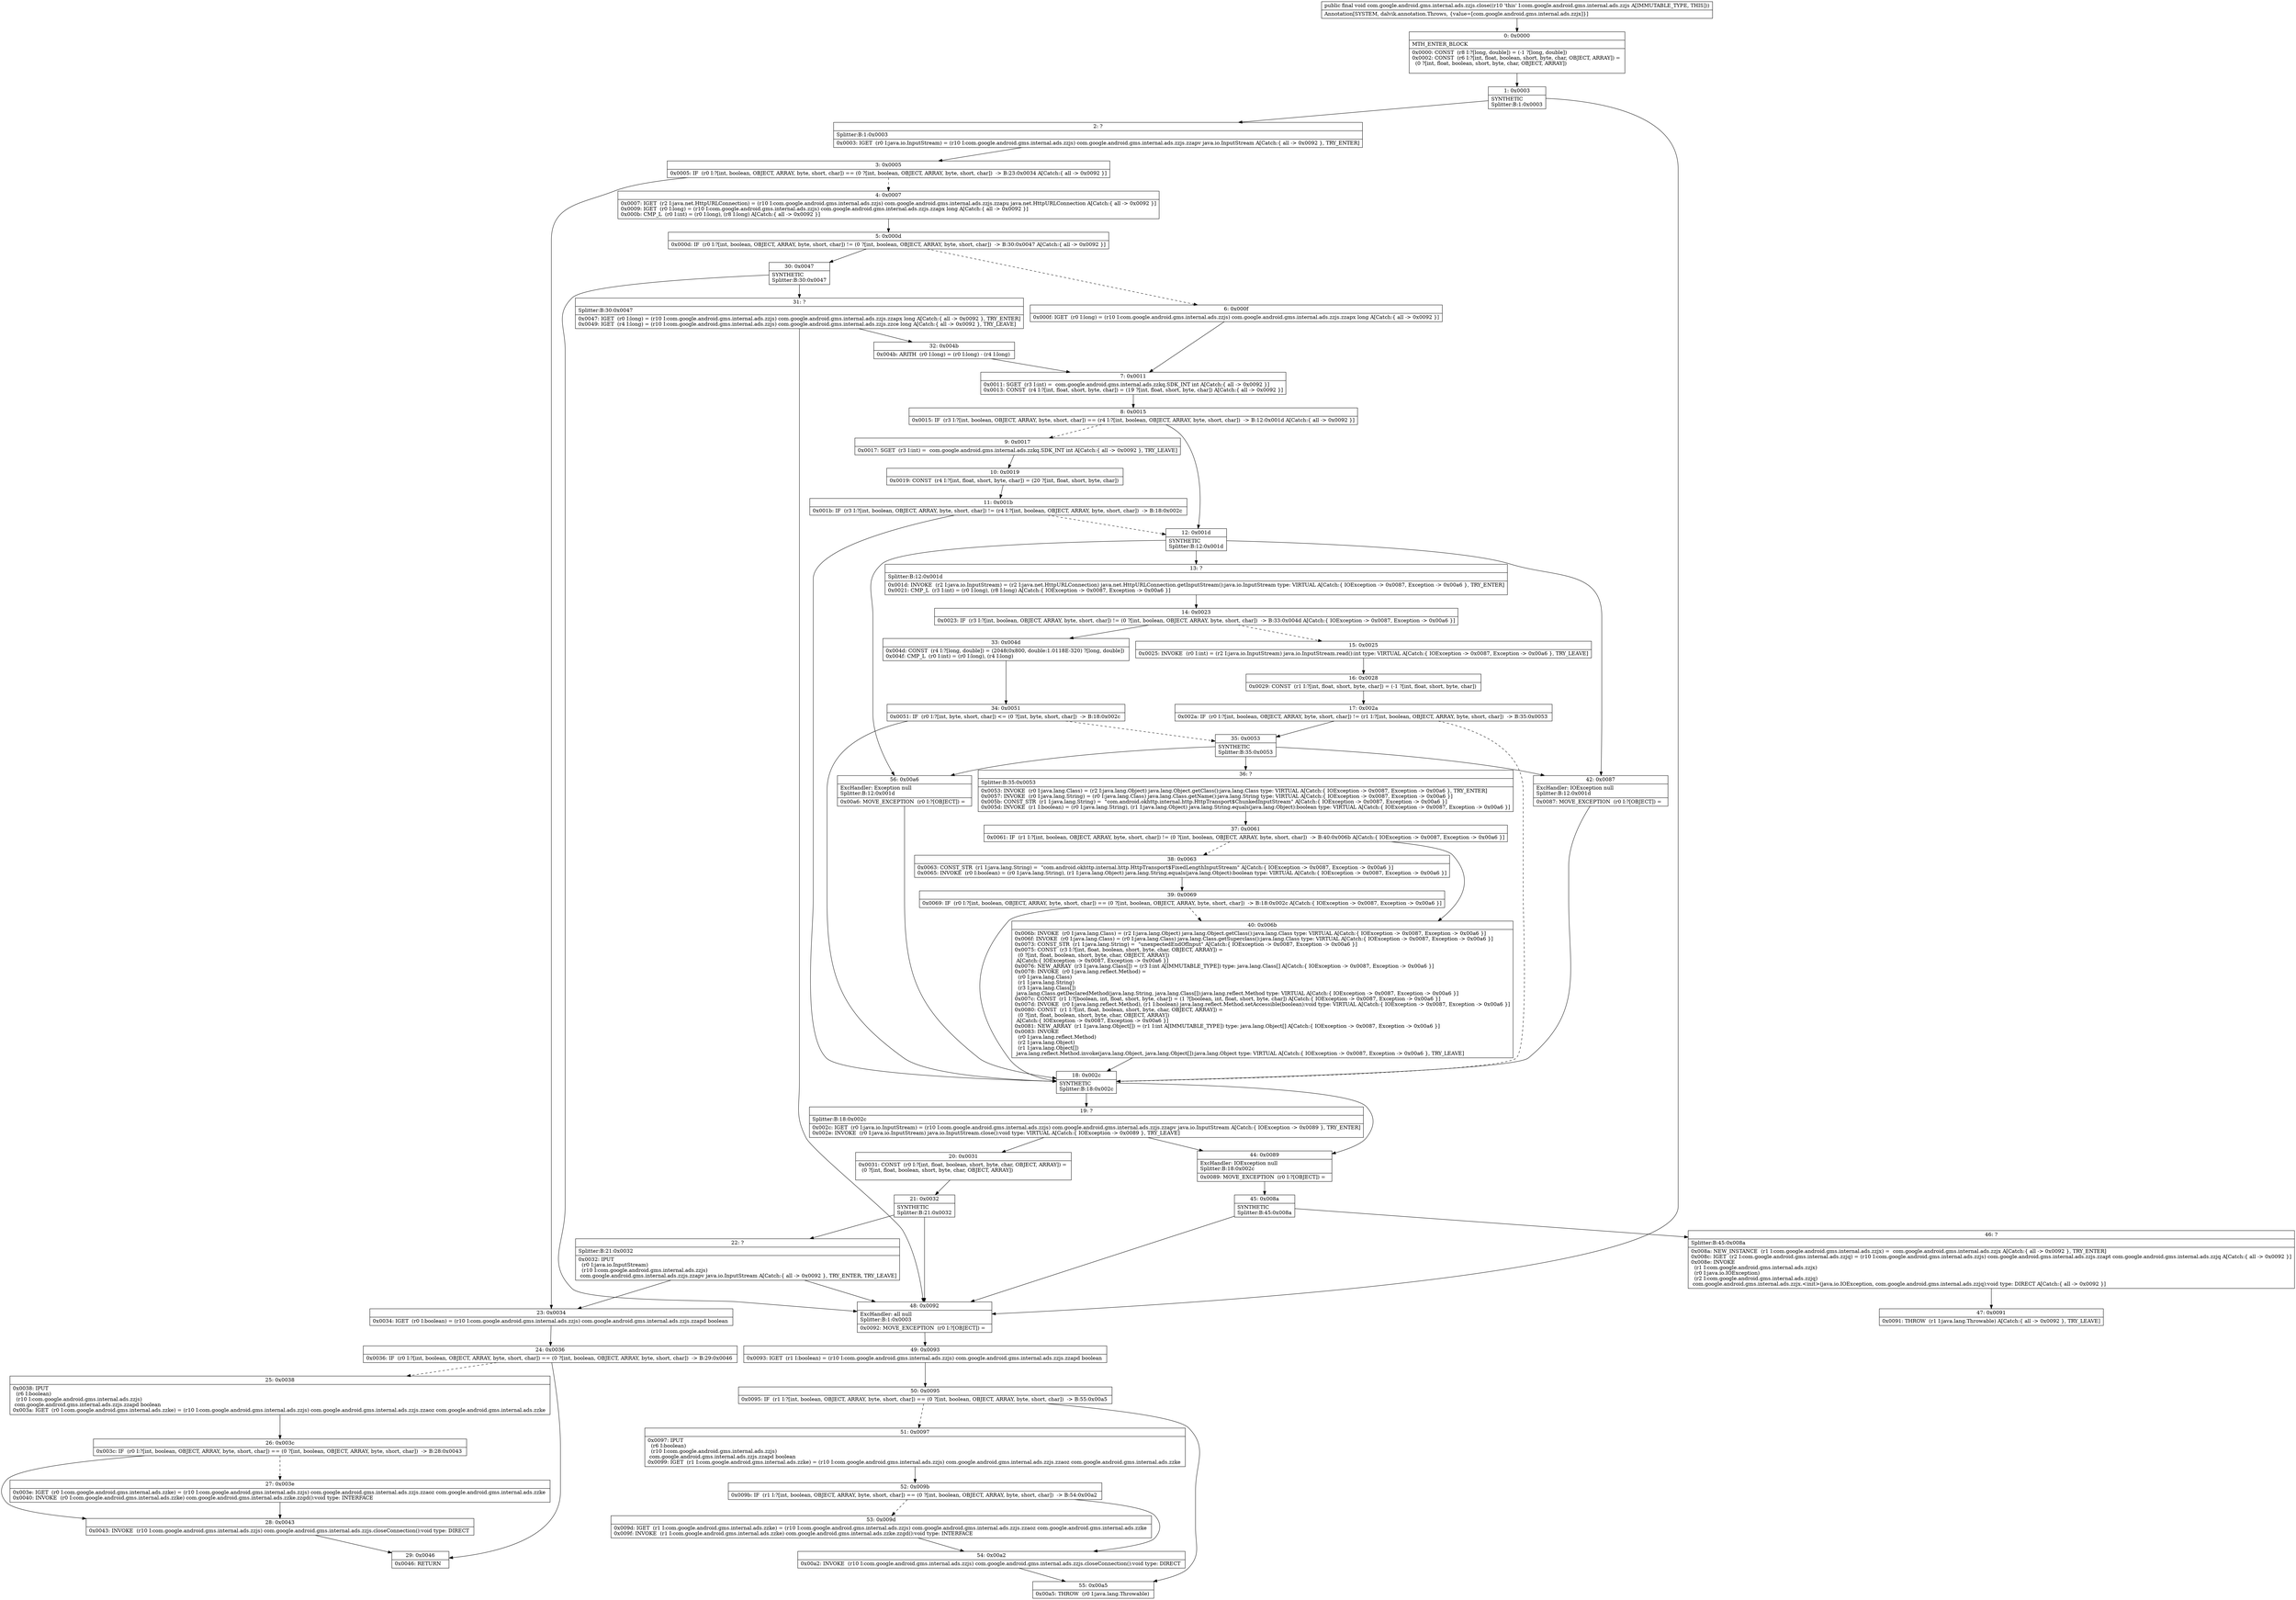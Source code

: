 digraph "CFG forcom.google.android.gms.internal.ads.zzjs.close()V" {
Node_0 [shape=record,label="{0\:\ 0x0000|MTH_ENTER_BLOCK\l|0x0000: CONST  (r8 I:?[long, double]) = (\-1 ?[long, double]) \l0x0002: CONST  (r6 I:?[int, float, boolean, short, byte, char, OBJECT, ARRAY]) = \l  (0 ?[int, float, boolean, short, byte, char, OBJECT, ARRAY])\l \l}"];
Node_1 [shape=record,label="{1\:\ 0x0003|SYNTHETIC\lSplitter:B:1:0x0003\l}"];
Node_2 [shape=record,label="{2\:\ ?|Splitter:B:1:0x0003\l|0x0003: IGET  (r0 I:java.io.InputStream) = (r10 I:com.google.android.gms.internal.ads.zzjs) com.google.android.gms.internal.ads.zzjs.zzapv java.io.InputStream A[Catch:\{ all \-\> 0x0092 \}, TRY_ENTER]\l}"];
Node_3 [shape=record,label="{3\:\ 0x0005|0x0005: IF  (r0 I:?[int, boolean, OBJECT, ARRAY, byte, short, char]) == (0 ?[int, boolean, OBJECT, ARRAY, byte, short, char])  \-\> B:23:0x0034 A[Catch:\{ all \-\> 0x0092 \}]\l}"];
Node_4 [shape=record,label="{4\:\ 0x0007|0x0007: IGET  (r2 I:java.net.HttpURLConnection) = (r10 I:com.google.android.gms.internal.ads.zzjs) com.google.android.gms.internal.ads.zzjs.zzapu java.net.HttpURLConnection A[Catch:\{ all \-\> 0x0092 \}]\l0x0009: IGET  (r0 I:long) = (r10 I:com.google.android.gms.internal.ads.zzjs) com.google.android.gms.internal.ads.zzjs.zzapx long A[Catch:\{ all \-\> 0x0092 \}]\l0x000b: CMP_L  (r0 I:int) = (r0 I:long), (r8 I:long) A[Catch:\{ all \-\> 0x0092 \}]\l}"];
Node_5 [shape=record,label="{5\:\ 0x000d|0x000d: IF  (r0 I:?[int, boolean, OBJECT, ARRAY, byte, short, char]) != (0 ?[int, boolean, OBJECT, ARRAY, byte, short, char])  \-\> B:30:0x0047 A[Catch:\{ all \-\> 0x0092 \}]\l}"];
Node_6 [shape=record,label="{6\:\ 0x000f|0x000f: IGET  (r0 I:long) = (r10 I:com.google.android.gms.internal.ads.zzjs) com.google.android.gms.internal.ads.zzjs.zzapx long A[Catch:\{ all \-\> 0x0092 \}]\l}"];
Node_7 [shape=record,label="{7\:\ 0x0011|0x0011: SGET  (r3 I:int) =  com.google.android.gms.internal.ads.zzkq.SDK_INT int A[Catch:\{ all \-\> 0x0092 \}]\l0x0013: CONST  (r4 I:?[int, float, short, byte, char]) = (19 ?[int, float, short, byte, char]) A[Catch:\{ all \-\> 0x0092 \}]\l}"];
Node_8 [shape=record,label="{8\:\ 0x0015|0x0015: IF  (r3 I:?[int, boolean, OBJECT, ARRAY, byte, short, char]) == (r4 I:?[int, boolean, OBJECT, ARRAY, byte, short, char])  \-\> B:12:0x001d A[Catch:\{ all \-\> 0x0092 \}]\l}"];
Node_9 [shape=record,label="{9\:\ 0x0017|0x0017: SGET  (r3 I:int) =  com.google.android.gms.internal.ads.zzkq.SDK_INT int A[Catch:\{ all \-\> 0x0092 \}, TRY_LEAVE]\l}"];
Node_10 [shape=record,label="{10\:\ 0x0019|0x0019: CONST  (r4 I:?[int, float, short, byte, char]) = (20 ?[int, float, short, byte, char]) \l}"];
Node_11 [shape=record,label="{11\:\ 0x001b|0x001b: IF  (r3 I:?[int, boolean, OBJECT, ARRAY, byte, short, char]) != (r4 I:?[int, boolean, OBJECT, ARRAY, byte, short, char])  \-\> B:18:0x002c \l}"];
Node_12 [shape=record,label="{12\:\ 0x001d|SYNTHETIC\lSplitter:B:12:0x001d\l}"];
Node_13 [shape=record,label="{13\:\ ?|Splitter:B:12:0x001d\l|0x001d: INVOKE  (r2 I:java.io.InputStream) = (r2 I:java.net.HttpURLConnection) java.net.HttpURLConnection.getInputStream():java.io.InputStream type: VIRTUAL A[Catch:\{ IOException \-\> 0x0087, Exception \-\> 0x00a6 \}, TRY_ENTER]\l0x0021: CMP_L  (r3 I:int) = (r0 I:long), (r8 I:long) A[Catch:\{ IOException \-\> 0x0087, Exception \-\> 0x00a6 \}]\l}"];
Node_14 [shape=record,label="{14\:\ 0x0023|0x0023: IF  (r3 I:?[int, boolean, OBJECT, ARRAY, byte, short, char]) != (0 ?[int, boolean, OBJECT, ARRAY, byte, short, char])  \-\> B:33:0x004d A[Catch:\{ IOException \-\> 0x0087, Exception \-\> 0x00a6 \}]\l}"];
Node_15 [shape=record,label="{15\:\ 0x0025|0x0025: INVOKE  (r0 I:int) = (r2 I:java.io.InputStream) java.io.InputStream.read():int type: VIRTUAL A[Catch:\{ IOException \-\> 0x0087, Exception \-\> 0x00a6 \}, TRY_LEAVE]\l}"];
Node_16 [shape=record,label="{16\:\ 0x0028|0x0029: CONST  (r1 I:?[int, float, short, byte, char]) = (\-1 ?[int, float, short, byte, char]) \l}"];
Node_17 [shape=record,label="{17\:\ 0x002a|0x002a: IF  (r0 I:?[int, boolean, OBJECT, ARRAY, byte, short, char]) != (r1 I:?[int, boolean, OBJECT, ARRAY, byte, short, char])  \-\> B:35:0x0053 \l}"];
Node_18 [shape=record,label="{18\:\ 0x002c|SYNTHETIC\lSplitter:B:18:0x002c\l}"];
Node_19 [shape=record,label="{19\:\ ?|Splitter:B:18:0x002c\l|0x002c: IGET  (r0 I:java.io.InputStream) = (r10 I:com.google.android.gms.internal.ads.zzjs) com.google.android.gms.internal.ads.zzjs.zzapv java.io.InputStream A[Catch:\{ IOException \-\> 0x0089 \}, TRY_ENTER]\l0x002e: INVOKE  (r0 I:java.io.InputStream) java.io.InputStream.close():void type: VIRTUAL A[Catch:\{ IOException \-\> 0x0089 \}, TRY_LEAVE]\l}"];
Node_20 [shape=record,label="{20\:\ 0x0031|0x0031: CONST  (r0 I:?[int, float, boolean, short, byte, char, OBJECT, ARRAY]) = \l  (0 ?[int, float, boolean, short, byte, char, OBJECT, ARRAY])\l \l}"];
Node_21 [shape=record,label="{21\:\ 0x0032|SYNTHETIC\lSplitter:B:21:0x0032\l}"];
Node_22 [shape=record,label="{22\:\ ?|Splitter:B:21:0x0032\l|0x0032: IPUT  \l  (r0 I:java.io.InputStream)\l  (r10 I:com.google.android.gms.internal.ads.zzjs)\l com.google.android.gms.internal.ads.zzjs.zzapv java.io.InputStream A[Catch:\{ all \-\> 0x0092 \}, TRY_ENTER, TRY_LEAVE]\l}"];
Node_23 [shape=record,label="{23\:\ 0x0034|0x0034: IGET  (r0 I:boolean) = (r10 I:com.google.android.gms.internal.ads.zzjs) com.google.android.gms.internal.ads.zzjs.zzapd boolean \l}"];
Node_24 [shape=record,label="{24\:\ 0x0036|0x0036: IF  (r0 I:?[int, boolean, OBJECT, ARRAY, byte, short, char]) == (0 ?[int, boolean, OBJECT, ARRAY, byte, short, char])  \-\> B:29:0x0046 \l}"];
Node_25 [shape=record,label="{25\:\ 0x0038|0x0038: IPUT  \l  (r6 I:boolean)\l  (r10 I:com.google.android.gms.internal.ads.zzjs)\l com.google.android.gms.internal.ads.zzjs.zzapd boolean \l0x003a: IGET  (r0 I:com.google.android.gms.internal.ads.zzke) = (r10 I:com.google.android.gms.internal.ads.zzjs) com.google.android.gms.internal.ads.zzjs.zzaoz com.google.android.gms.internal.ads.zzke \l}"];
Node_26 [shape=record,label="{26\:\ 0x003c|0x003c: IF  (r0 I:?[int, boolean, OBJECT, ARRAY, byte, short, char]) == (0 ?[int, boolean, OBJECT, ARRAY, byte, short, char])  \-\> B:28:0x0043 \l}"];
Node_27 [shape=record,label="{27\:\ 0x003e|0x003e: IGET  (r0 I:com.google.android.gms.internal.ads.zzke) = (r10 I:com.google.android.gms.internal.ads.zzjs) com.google.android.gms.internal.ads.zzjs.zzaoz com.google.android.gms.internal.ads.zzke \l0x0040: INVOKE  (r0 I:com.google.android.gms.internal.ads.zzke) com.google.android.gms.internal.ads.zzke.zzgd():void type: INTERFACE \l}"];
Node_28 [shape=record,label="{28\:\ 0x0043|0x0043: INVOKE  (r10 I:com.google.android.gms.internal.ads.zzjs) com.google.android.gms.internal.ads.zzjs.closeConnection():void type: DIRECT \l}"];
Node_29 [shape=record,label="{29\:\ 0x0046|0x0046: RETURN   \l}"];
Node_30 [shape=record,label="{30\:\ 0x0047|SYNTHETIC\lSplitter:B:30:0x0047\l}"];
Node_31 [shape=record,label="{31\:\ ?|Splitter:B:30:0x0047\l|0x0047: IGET  (r0 I:long) = (r10 I:com.google.android.gms.internal.ads.zzjs) com.google.android.gms.internal.ads.zzjs.zzapx long A[Catch:\{ all \-\> 0x0092 \}, TRY_ENTER]\l0x0049: IGET  (r4 I:long) = (r10 I:com.google.android.gms.internal.ads.zzjs) com.google.android.gms.internal.ads.zzjs.zzce long A[Catch:\{ all \-\> 0x0092 \}, TRY_LEAVE]\l}"];
Node_32 [shape=record,label="{32\:\ 0x004b|0x004b: ARITH  (r0 I:long) = (r0 I:long) \- (r4 I:long) \l}"];
Node_33 [shape=record,label="{33\:\ 0x004d|0x004d: CONST  (r4 I:?[long, double]) = (2048(0x800, double:1.0118E\-320) ?[long, double]) \l0x004f: CMP_L  (r0 I:int) = (r0 I:long), (r4 I:long) \l}"];
Node_34 [shape=record,label="{34\:\ 0x0051|0x0051: IF  (r0 I:?[int, byte, short, char]) \<= (0 ?[int, byte, short, char])  \-\> B:18:0x002c \l}"];
Node_35 [shape=record,label="{35\:\ 0x0053|SYNTHETIC\lSplitter:B:35:0x0053\l}"];
Node_36 [shape=record,label="{36\:\ ?|Splitter:B:35:0x0053\l|0x0053: INVOKE  (r0 I:java.lang.Class) = (r2 I:java.lang.Object) java.lang.Object.getClass():java.lang.Class type: VIRTUAL A[Catch:\{ IOException \-\> 0x0087, Exception \-\> 0x00a6 \}, TRY_ENTER]\l0x0057: INVOKE  (r0 I:java.lang.String) = (r0 I:java.lang.Class) java.lang.Class.getName():java.lang.String type: VIRTUAL A[Catch:\{ IOException \-\> 0x0087, Exception \-\> 0x00a6 \}]\l0x005b: CONST_STR  (r1 I:java.lang.String) =  \"com.android.okhttp.internal.http.HttpTransport$ChunkedInputStream\" A[Catch:\{ IOException \-\> 0x0087, Exception \-\> 0x00a6 \}]\l0x005d: INVOKE  (r1 I:boolean) = (r0 I:java.lang.String), (r1 I:java.lang.Object) java.lang.String.equals(java.lang.Object):boolean type: VIRTUAL A[Catch:\{ IOException \-\> 0x0087, Exception \-\> 0x00a6 \}]\l}"];
Node_37 [shape=record,label="{37\:\ 0x0061|0x0061: IF  (r1 I:?[int, boolean, OBJECT, ARRAY, byte, short, char]) != (0 ?[int, boolean, OBJECT, ARRAY, byte, short, char])  \-\> B:40:0x006b A[Catch:\{ IOException \-\> 0x0087, Exception \-\> 0x00a6 \}]\l}"];
Node_38 [shape=record,label="{38\:\ 0x0063|0x0063: CONST_STR  (r1 I:java.lang.String) =  \"com.android.okhttp.internal.http.HttpTransport$FixedLengthInputStream\" A[Catch:\{ IOException \-\> 0x0087, Exception \-\> 0x00a6 \}]\l0x0065: INVOKE  (r0 I:boolean) = (r0 I:java.lang.String), (r1 I:java.lang.Object) java.lang.String.equals(java.lang.Object):boolean type: VIRTUAL A[Catch:\{ IOException \-\> 0x0087, Exception \-\> 0x00a6 \}]\l}"];
Node_39 [shape=record,label="{39\:\ 0x0069|0x0069: IF  (r0 I:?[int, boolean, OBJECT, ARRAY, byte, short, char]) == (0 ?[int, boolean, OBJECT, ARRAY, byte, short, char])  \-\> B:18:0x002c A[Catch:\{ IOException \-\> 0x0087, Exception \-\> 0x00a6 \}]\l}"];
Node_40 [shape=record,label="{40\:\ 0x006b|0x006b: INVOKE  (r0 I:java.lang.Class) = (r2 I:java.lang.Object) java.lang.Object.getClass():java.lang.Class type: VIRTUAL A[Catch:\{ IOException \-\> 0x0087, Exception \-\> 0x00a6 \}]\l0x006f: INVOKE  (r0 I:java.lang.Class) = (r0 I:java.lang.Class) java.lang.Class.getSuperclass():java.lang.Class type: VIRTUAL A[Catch:\{ IOException \-\> 0x0087, Exception \-\> 0x00a6 \}]\l0x0073: CONST_STR  (r1 I:java.lang.String) =  \"unexpectedEndOfInput\" A[Catch:\{ IOException \-\> 0x0087, Exception \-\> 0x00a6 \}]\l0x0075: CONST  (r3 I:?[int, float, boolean, short, byte, char, OBJECT, ARRAY]) = \l  (0 ?[int, float, boolean, short, byte, char, OBJECT, ARRAY])\l A[Catch:\{ IOException \-\> 0x0087, Exception \-\> 0x00a6 \}]\l0x0076: NEW_ARRAY  (r3 I:java.lang.Class[]) = (r3 I:int A[IMMUTABLE_TYPE]) type: java.lang.Class[] A[Catch:\{ IOException \-\> 0x0087, Exception \-\> 0x00a6 \}]\l0x0078: INVOKE  (r0 I:java.lang.reflect.Method) = \l  (r0 I:java.lang.Class)\l  (r1 I:java.lang.String)\l  (r3 I:java.lang.Class[])\l java.lang.Class.getDeclaredMethod(java.lang.String, java.lang.Class[]):java.lang.reflect.Method type: VIRTUAL A[Catch:\{ IOException \-\> 0x0087, Exception \-\> 0x00a6 \}]\l0x007c: CONST  (r1 I:?[boolean, int, float, short, byte, char]) = (1 ?[boolean, int, float, short, byte, char]) A[Catch:\{ IOException \-\> 0x0087, Exception \-\> 0x00a6 \}]\l0x007d: INVOKE  (r0 I:java.lang.reflect.Method), (r1 I:boolean) java.lang.reflect.Method.setAccessible(boolean):void type: VIRTUAL A[Catch:\{ IOException \-\> 0x0087, Exception \-\> 0x00a6 \}]\l0x0080: CONST  (r1 I:?[int, float, boolean, short, byte, char, OBJECT, ARRAY]) = \l  (0 ?[int, float, boolean, short, byte, char, OBJECT, ARRAY])\l A[Catch:\{ IOException \-\> 0x0087, Exception \-\> 0x00a6 \}]\l0x0081: NEW_ARRAY  (r1 I:java.lang.Object[]) = (r1 I:int A[IMMUTABLE_TYPE]) type: java.lang.Object[] A[Catch:\{ IOException \-\> 0x0087, Exception \-\> 0x00a6 \}]\l0x0083: INVOKE  \l  (r0 I:java.lang.reflect.Method)\l  (r2 I:java.lang.Object)\l  (r1 I:java.lang.Object[])\l java.lang.reflect.Method.invoke(java.lang.Object, java.lang.Object[]):java.lang.Object type: VIRTUAL A[Catch:\{ IOException \-\> 0x0087, Exception \-\> 0x00a6 \}, TRY_LEAVE]\l}"];
Node_42 [shape=record,label="{42\:\ 0x0087|ExcHandler: IOException null\lSplitter:B:12:0x001d\l|0x0087: MOVE_EXCEPTION  (r0 I:?[OBJECT]) =  \l}"];
Node_44 [shape=record,label="{44\:\ 0x0089|ExcHandler: IOException null\lSplitter:B:18:0x002c\l|0x0089: MOVE_EXCEPTION  (r0 I:?[OBJECT]) =  \l}"];
Node_45 [shape=record,label="{45\:\ 0x008a|SYNTHETIC\lSplitter:B:45:0x008a\l}"];
Node_46 [shape=record,label="{46\:\ ?|Splitter:B:45:0x008a\l|0x008a: NEW_INSTANCE  (r1 I:com.google.android.gms.internal.ads.zzjx) =  com.google.android.gms.internal.ads.zzjx A[Catch:\{ all \-\> 0x0092 \}, TRY_ENTER]\l0x008c: IGET  (r2 I:com.google.android.gms.internal.ads.zzjq) = (r10 I:com.google.android.gms.internal.ads.zzjs) com.google.android.gms.internal.ads.zzjs.zzapt com.google.android.gms.internal.ads.zzjq A[Catch:\{ all \-\> 0x0092 \}]\l0x008e: INVOKE  \l  (r1 I:com.google.android.gms.internal.ads.zzjx)\l  (r0 I:java.io.IOException)\l  (r2 I:com.google.android.gms.internal.ads.zzjq)\l com.google.android.gms.internal.ads.zzjx.\<init\>(java.io.IOException, com.google.android.gms.internal.ads.zzjq):void type: DIRECT A[Catch:\{ all \-\> 0x0092 \}]\l}"];
Node_47 [shape=record,label="{47\:\ 0x0091|0x0091: THROW  (r1 I:java.lang.Throwable) A[Catch:\{ all \-\> 0x0092 \}, TRY_LEAVE]\l}"];
Node_48 [shape=record,label="{48\:\ 0x0092|ExcHandler: all null\lSplitter:B:1:0x0003\l|0x0092: MOVE_EXCEPTION  (r0 I:?[OBJECT]) =  \l}"];
Node_49 [shape=record,label="{49\:\ 0x0093|0x0093: IGET  (r1 I:boolean) = (r10 I:com.google.android.gms.internal.ads.zzjs) com.google.android.gms.internal.ads.zzjs.zzapd boolean \l}"];
Node_50 [shape=record,label="{50\:\ 0x0095|0x0095: IF  (r1 I:?[int, boolean, OBJECT, ARRAY, byte, short, char]) == (0 ?[int, boolean, OBJECT, ARRAY, byte, short, char])  \-\> B:55:0x00a5 \l}"];
Node_51 [shape=record,label="{51\:\ 0x0097|0x0097: IPUT  \l  (r6 I:boolean)\l  (r10 I:com.google.android.gms.internal.ads.zzjs)\l com.google.android.gms.internal.ads.zzjs.zzapd boolean \l0x0099: IGET  (r1 I:com.google.android.gms.internal.ads.zzke) = (r10 I:com.google.android.gms.internal.ads.zzjs) com.google.android.gms.internal.ads.zzjs.zzaoz com.google.android.gms.internal.ads.zzke \l}"];
Node_52 [shape=record,label="{52\:\ 0x009b|0x009b: IF  (r1 I:?[int, boolean, OBJECT, ARRAY, byte, short, char]) == (0 ?[int, boolean, OBJECT, ARRAY, byte, short, char])  \-\> B:54:0x00a2 \l}"];
Node_53 [shape=record,label="{53\:\ 0x009d|0x009d: IGET  (r1 I:com.google.android.gms.internal.ads.zzke) = (r10 I:com.google.android.gms.internal.ads.zzjs) com.google.android.gms.internal.ads.zzjs.zzaoz com.google.android.gms.internal.ads.zzke \l0x009f: INVOKE  (r1 I:com.google.android.gms.internal.ads.zzke) com.google.android.gms.internal.ads.zzke.zzgd():void type: INTERFACE \l}"];
Node_54 [shape=record,label="{54\:\ 0x00a2|0x00a2: INVOKE  (r10 I:com.google.android.gms.internal.ads.zzjs) com.google.android.gms.internal.ads.zzjs.closeConnection():void type: DIRECT \l}"];
Node_55 [shape=record,label="{55\:\ 0x00a5|0x00a5: THROW  (r0 I:java.lang.Throwable) \l}"];
Node_56 [shape=record,label="{56\:\ 0x00a6|ExcHandler: Exception null\lSplitter:B:12:0x001d\l|0x00a6: MOVE_EXCEPTION  (r0 I:?[OBJECT]) =  \l}"];
MethodNode[shape=record,label="{public final void com.google.android.gms.internal.ads.zzjs.close((r10 'this' I:com.google.android.gms.internal.ads.zzjs A[IMMUTABLE_TYPE, THIS]))  | Annotation[SYSTEM, dalvik.annotation.Throws, \{value=[com.google.android.gms.internal.ads.zzjx]\}]\l}"];
MethodNode -> Node_0;
Node_0 -> Node_1;
Node_1 -> Node_2;
Node_1 -> Node_48;
Node_2 -> Node_3;
Node_3 -> Node_4[style=dashed];
Node_3 -> Node_23;
Node_4 -> Node_5;
Node_5 -> Node_6[style=dashed];
Node_5 -> Node_30;
Node_6 -> Node_7;
Node_7 -> Node_8;
Node_8 -> Node_9[style=dashed];
Node_8 -> Node_12;
Node_9 -> Node_10;
Node_10 -> Node_11;
Node_11 -> Node_12[style=dashed];
Node_11 -> Node_18;
Node_12 -> Node_13;
Node_12 -> Node_42;
Node_12 -> Node_56;
Node_13 -> Node_14;
Node_14 -> Node_15[style=dashed];
Node_14 -> Node_33;
Node_15 -> Node_16;
Node_16 -> Node_17;
Node_17 -> Node_18[style=dashed];
Node_17 -> Node_35;
Node_18 -> Node_19;
Node_18 -> Node_44;
Node_19 -> Node_20;
Node_19 -> Node_44;
Node_20 -> Node_21;
Node_21 -> Node_22;
Node_21 -> Node_48;
Node_22 -> Node_23;
Node_22 -> Node_48;
Node_23 -> Node_24;
Node_24 -> Node_25[style=dashed];
Node_24 -> Node_29;
Node_25 -> Node_26;
Node_26 -> Node_27[style=dashed];
Node_26 -> Node_28;
Node_27 -> Node_28;
Node_28 -> Node_29;
Node_30 -> Node_31;
Node_30 -> Node_48;
Node_31 -> Node_32;
Node_31 -> Node_48;
Node_32 -> Node_7;
Node_33 -> Node_34;
Node_34 -> Node_18;
Node_34 -> Node_35[style=dashed];
Node_35 -> Node_36;
Node_35 -> Node_42;
Node_35 -> Node_56;
Node_36 -> Node_37;
Node_37 -> Node_38[style=dashed];
Node_37 -> Node_40;
Node_38 -> Node_39;
Node_39 -> Node_18;
Node_39 -> Node_40[style=dashed];
Node_40 -> Node_18;
Node_42 -> Node_18;
Node_44 -> Node_45;
Node_45 -> Node_46;
Node_45 -> Node_48;
Node_46 -> Node_47;
Node_48 -> Node_49;
Node_49 -> Node_50;
Node_50 -> Node_51[style=dashed];
Node_50 -> Node_55;
Node_51 -> Node_52;
Node_52 -> Node_53[style=dashed];
Node_52 -> Node_54;
Node_53 -> Node_54;
Node_54 -> Node_55;
Node_56 -> Node_18;
}

